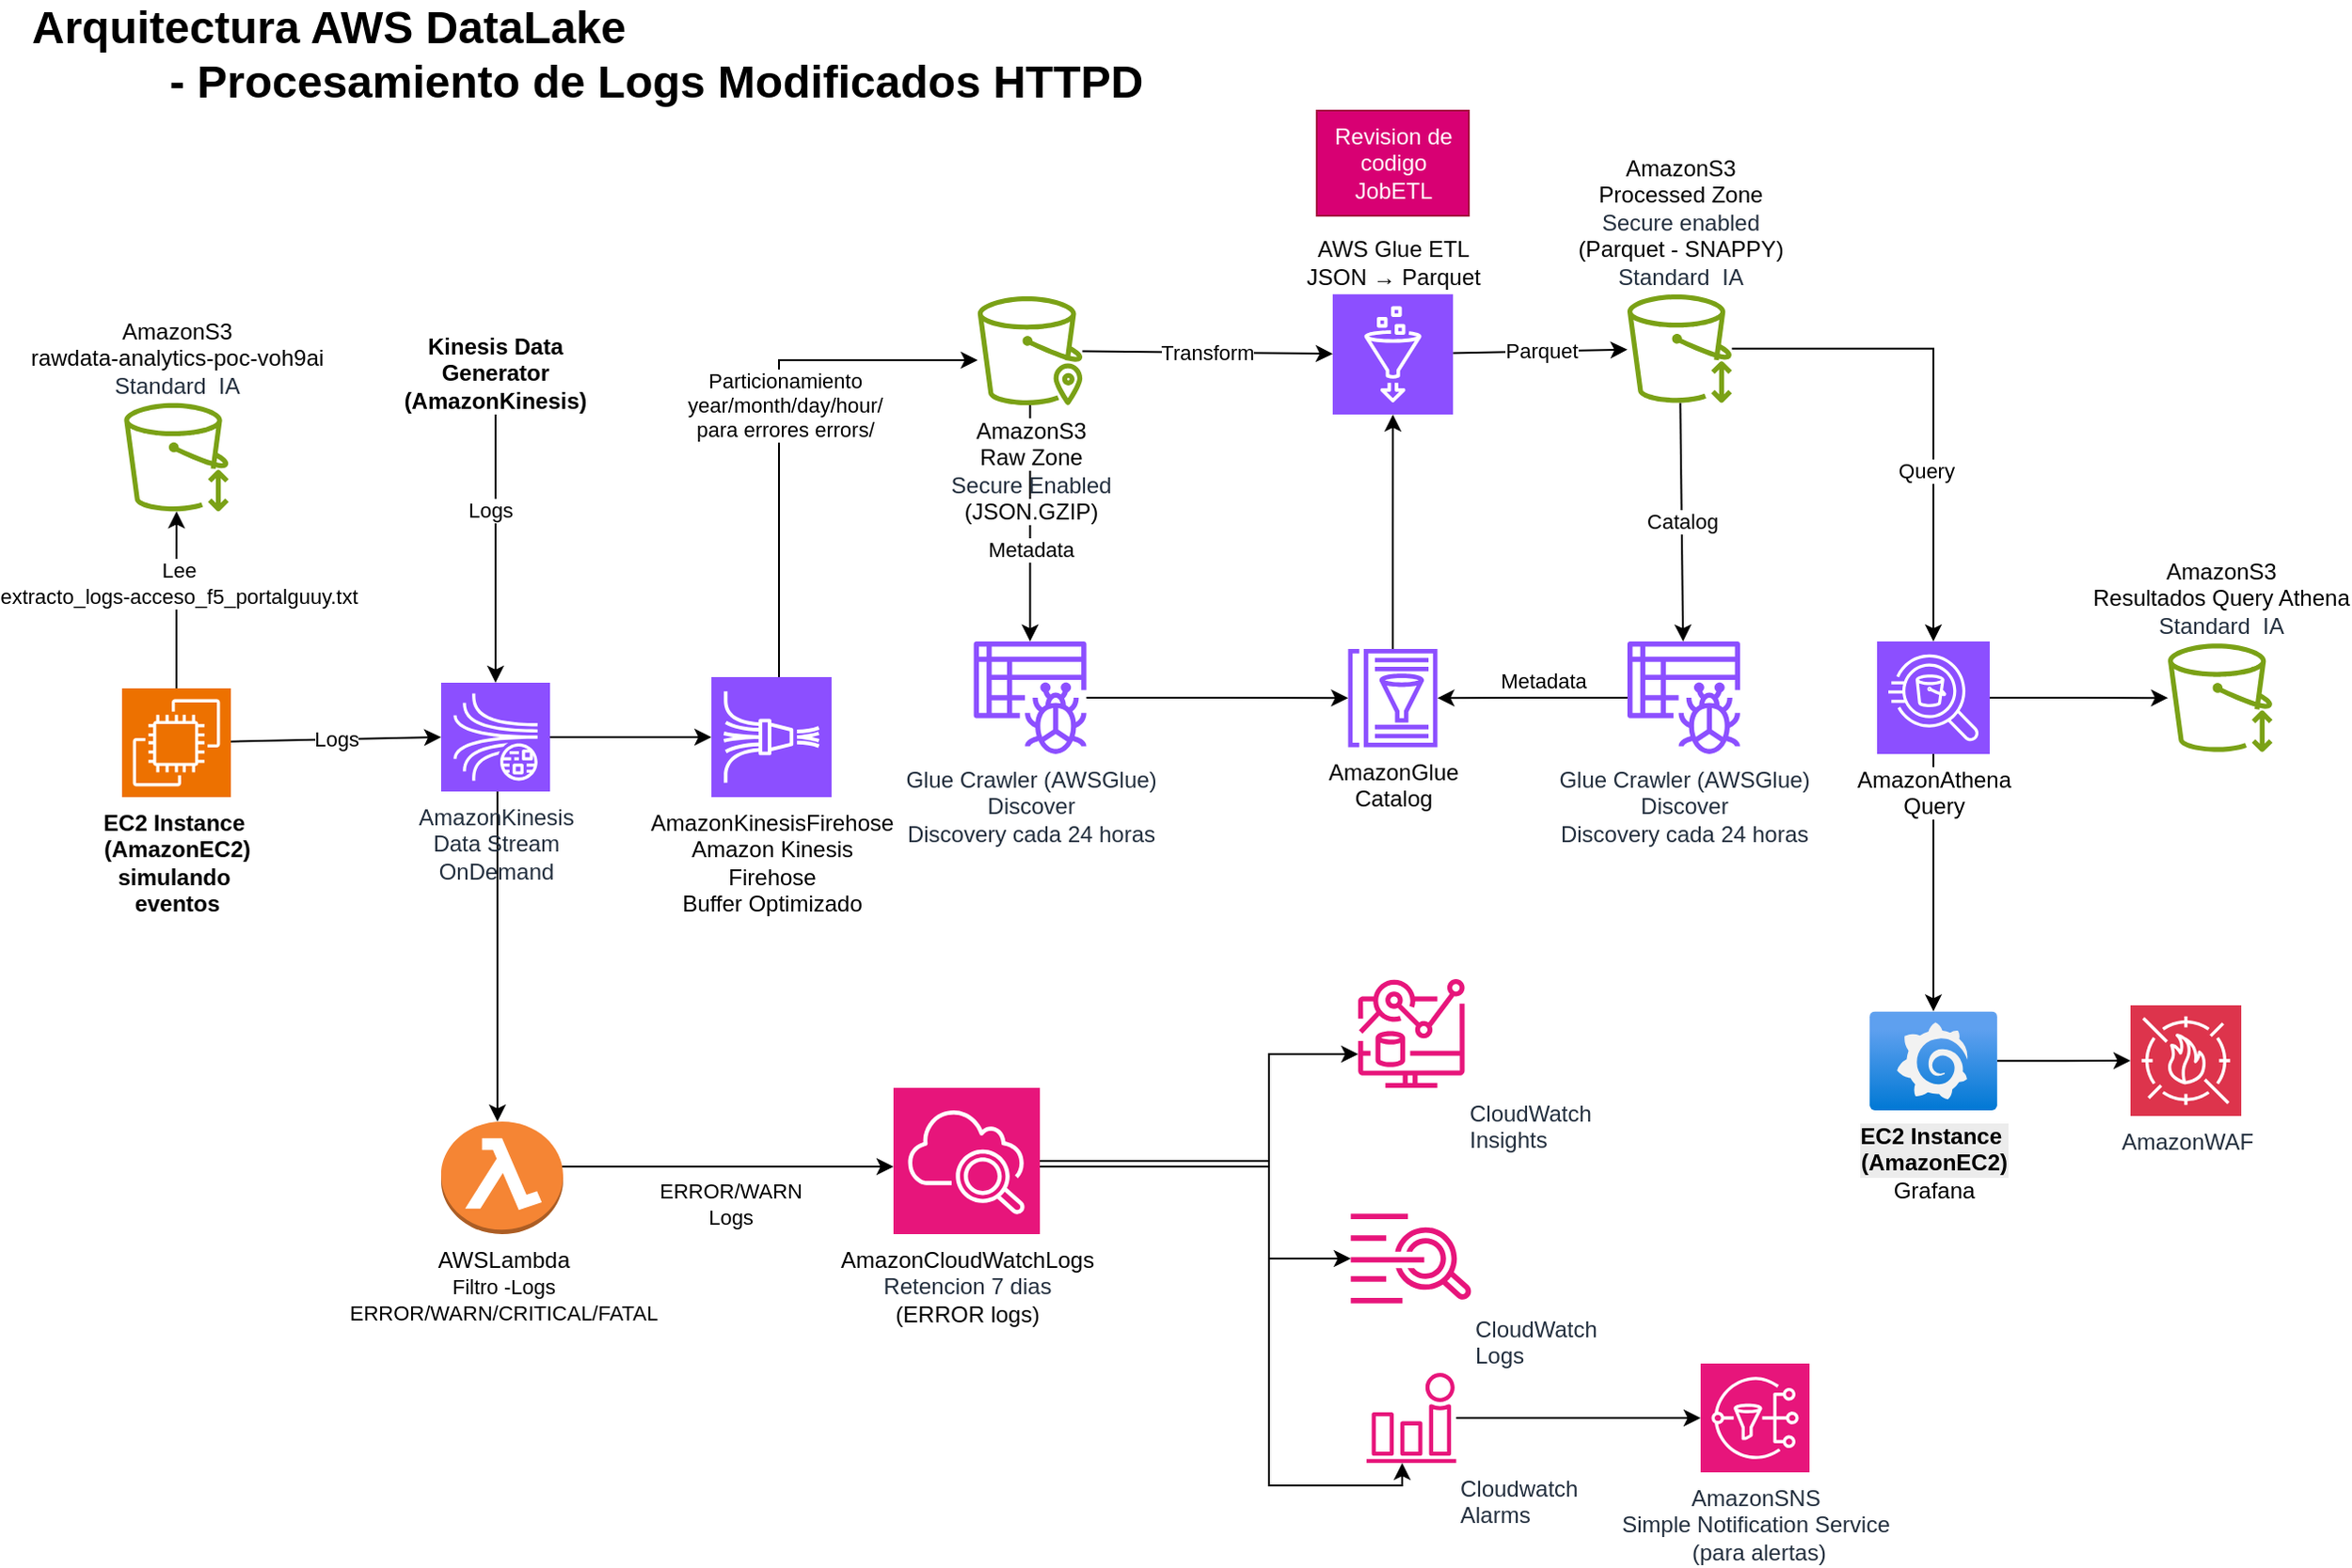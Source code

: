 <mxfile version="28.0.6">
  <diagram id="aws-architecture" name="AWS Architecture">
    <mxGraphModel dx="1298" dy="769" grid="1" gridSize="10" guides="1" tooltips="1" connect="1" arrows="1" fold="1" page="1" pageScale="1" pageWidth="1169" pageHeight="827" math="0" shadow="0">
      <root>
        <mxCell id="0" />
        <mxCell id="1" parent="0" />
        <mxCell id="title" value="Arquitectura AWS DataLake&lt;div&gt;&amp;nbsp; &amp;nbsp; &amp;nbsp; &amp;nbsp; &amp;nbsp; &amp;nbsp;- Procesamiento de Logs Modificados HTTPD&lt;/div&gt;" style="text;html=1;strokeColor=none;fillColor=none;align=left;verticalAlign=middle;whiteSpace=wrap;rounded=0;fontSize=24;fontStyle=1" parent="1" vertex="1">
          <mxGeometry x="100" y="30" width="938.16" height="40" as="geometry" />
        </mxCell>
        <mxCell id="F5_to_Firehose" value="Logs" style="endArrow=classic;html=1;entryX=0;entryY=0.5;entryDx=0;entryDy=0;entryPerimeter=0;" parent="1" source="cikOVh44mm-D7WFf_4iq-6" target="cikOVh44mm-D7WFf_4iq-1" edge="1">
          <mxGeometry relative="1" as="geometry">
            <mxPoint x="190" y="414" as="sourcePoint" />
          </mxGeometry>
        </mxCell>
        <mxCell id="S3_Raw_to_Glue_ETL" value="Transform" style="endArrow=classic;html=1;" parent="1" source="pkj3pe-WeKy3A9OfeIvD-13" target="pkj3pe-WeKy3A9OfeIvD-12" edge="1">
          <mxGeometry relative="1" as="geometry" />
        </mxCell>
        <mxCell id="Glue_ETL_to_S3_Processed" value="Parquet" style="endArrow=classic;html=1;" parent="1" source="pkj3pe-WeKy3A9OfeIvD-12" target="pkj3pe-WeKy3A9OfeIvD-3" edge="1">
          <mxGeometry relative="1" as="geometry" />
        </mxCell>
        <mxCell id="S3_Processed_to_Glue_Crawler" value="Catalog" style="endArrow=classic;html=1;" parent="1" source="pkj3pe-WeKy3A9OfeIvD-3" target="pkj3pe-WeKy3A9OfeIvD-17" edge="1">
          <mxGeometry relative="1" as="geometry" />
        </mxCell>
        <mxCell id="cikOVh44mm-D7WFf_4iq-3" style="edgeStyle=orthogonalEdgeStyle;rounded=0;orthogonalLoop=1;jettySize=auto;html=1;" parent="1" source="pkj3pe-WeKy3A9OfeIvD-1" target="pkj3pe-WeKy3A9OfeIvD-13" edge="1">
          <mxGeometry relative="1" as="geometry">
            <Array as="points">
              <mxPoint x="500" y="213" />
            </Array>
          </mxGeometry>
        </mxCell>
        <mxCell id="K5sAaQU2juZYZuIcm4ju-3" value="Particionamiento&lt;div&gt;year/month/day/hour/&lt;/div&gt;&lt;div&gt;para errores errors/&lt;/div&gt;" style="edgeLabel;html=1;align=center;verticalAlign=middle;resizable=0;points=[];" parent="cikOVh44mm-D7WFf_4iq-3" vertex="1" connectable="0">
          <mxGeometry x="0.251" y="2" relative="1" as="geometry">
            <mxPoint y="26" as="offset" />
          </mxGeometry>
        </mxCell>
        <mxCell id="pkj3pe-WeKy3A9OfeIvD-1" value="&lt;span style=&quot;color: rgb(0, 0, 0); background-color: rgb(255, 255, 255);&quot;&gt;AmazonKinesisFirehose&lt;/span&gt;&lt;div&gt;&lt;span style=&quot;color: rgb(0, 0, 0); background-color: rgb(255, 255, 255);&quot;&gt;Amazon Kinesis&lt;/span&gt;&lt;br style=&quot;padding: 0px; margin: 0px; color: rgb(0, 0, 0);&quot;&gt;&lt;span style=&quot;color: rgb(0, 0, 0); background-color: rgb(255, 255, 255);&quot;&gt;Firehose&lt;/span&gt;&lt;/div&gt;&lt;div&gt;&lt;span style=&quot;color: rgb(0, 0, 0); background-color: rgb(255, 255, 255);&quot;&gt;Buffer Optimizado&lt;/span&gt;&lt;/div&gt;" style="sketch=0;points=[[0,0,0],[0.25,0,0],[0.5,0,0],[0.75,0,0],[1,0,0],[0,1,0],[0.25,1,0],[0.5,1,0],[0.75,1,0],[1,1,0],[0,0.25,0],[0,0.5,0],[0,0.75,0],[1,0.25,0],[1,0.5,0],[1,0.75,0]];outlineConnect=0;fontColor=#232F3E;fillColor=#8C4FFF;strokeColor=#ffffff;dashed=0;verticalLabelPosition=bottom;verticalAlign=top;align=center;html=1;fontSize=12;fontStyle=0;aspect=fixed;shape=mxgraph.aws4.resourceIcon;resIcon=mxgraph.aws4.kinesis_data_firehose;" parent="1" vertex="1">
          <mxGeometry x="464" y="382" width="64" height="64" as="geometry" />
        </mxCell>
        <mxCell id="pkj3pe-WeKy3A9OfeIvD-47" style="edgeStyle=orthogonalEdgeStyle;rounded=0;orthogonalLoop=1;jettySize=auto;html=1;exitX=1;exitY=0.5;exitDx=0;exitDy=0;exitPerimeter=0;" parent="1" source="pkj3pe-WeKy3A9OfeIvD-2" target="pkj3pe-WeKy3A9OfeIvD-7" edge="1">
          <mxGeometry relative="1" as="geometry">
            <Array as="points">
              <mxPoint x="382" y="643" />
            </Array>
            <mxPoint x="440" y="723" as="sourcePoint" />
          </mxGeometry>
        </mxCell>
        <mxCell id="pkj3pe-WeKy3A9OfeIvD-54" value="ERROR/WARN&lt;div&gt;Logs&lt;/div&gt;" style="edgeLabel;html=1;align=center;verticalAlign=middle;resizable=0;points=[];" parent="pkj3pe-WeKy3A9OfeIvD-47" vertex="1" connectable="0">
          <mxGeometry x="-0.167" y="-4" relative="1" as="geometry">
            <mxPoint x="22" y="16" as="offset" />
          </mxGeometry>
        </mxCell>
        <mxCell id="pkj3pe-WeKy3A9OfeIvD-2" value="&lt;div&gt;&lt;span style=&quot;background-color: rgb(255, 255, 255);&quot;&gt;AWSLambda&lt;/span&gt;&lt;/div&gt;&lt;span style=&quot;font-size: 11px; background-color: rgb(255, 255, 255);&quot;&gt;Filtro -&lt;/span&gt;&lt;span style=&quot;color: light-dark(rgb(0, 0, 0), rgb(255, 255, 255)); font-size: 11px; background-color: rgb(255, 255, 255);&quot;&gt;Logs&lt;/span&gt;&lt;div style=&quot;font-size: 11px;&quot;&gt;ERROR/WARN/CRITICAL/FATAL&lt;/div&gt;" style="outlineConnect=0;dashed=0;verticalLabelPosition=bottom;verticalAlign=top;align=center;html=1;shape=mxgraph.aws3.lambda_function;fillColor=#F58534;gradientColor=none;" parent="1" vertex="1">
          <mxGeometry x="320" y="619" width="65" height="60" as="geometry" />
        </mxCell>
        <mxCell id="pkj3pe-WeKy3A9OfeIvD-3" value="&lt;div&gt;&lt;span style=&quot;color: rgb(0, 0, 0); background-color: rgb(255, 255, 255);&quot;&gt;AmazonS3&lt;/span&gt;&lt;/div&gt;&lt;div&gt;&lt;span style=&quot;color: rgb(0, 0, 0); background-color: rgb(255, 255, 255);&quot;&gt;Processed Zone&lt;/span&gt;&lt;/div&gt;&lt;div&gt;Secure enabled&lt;br style=&quot;padding: 0px; margin: 0px; color: rgb(0, 0, 0);&quot;&gt;&lt;span style=&quot;color: rgb(0, 0, 0); background-color: rgb(255, 255, 255);&quot;&gt;(Parquet - SNAPPY)&lt;/span&gt;&lt;/div&gt;Standard&amp;nbsp;&lt;span style=&quot;background-color: transparent; color: light-dark(rgb(35, 47, 62), rgb(189, 199, 212));&quot;&gt;&amp;nbsp;IA&lt;/span&gt;" style="sketch=0;outlineConnect=0;fontColor=#232F3E;gradientColor=none;fillColor=#7AA116;strokeColor=none;dashed=0;verticalLabelPosition=top;verticalAlign=bottom;align=center;html=1;fontSize=12;fontStyle=0;aspect=fixed;pointerEvents=1;shape=mxgraph.aws4.standard_ia;labelPosition=center;" parent="1" vertex="1">
          <mxGeometry x="952" y="177.9" width="55.67" height="57.9" as="geometry" />
        </mxCell>
        <mxCell id="pkj3pe-WeKy3A9OfeIvD-8" value="CloudWatch&lt;div&gt;Logs&lt;/div&gt;" style="sketch=0;outlineConnect=0;fontColor=#232F3E;gradientColor=none;fillColor=#E7157B;strokeColor=none;dashed=0;verticalLabelPosition=bottom;verticalAlign=top;align=left;html=1;fontSize=12;fontStyle=0;aspect=fixed;pointerEvents=1;shape=mxgraph.aws4.cloudwatch_logs;labelPosition=right;" parent="1" vertex="1">
          <mxGeometry x="804.63" y="668" width="64.55" height="48" as="geometry" />
        </mxCell>
        <mxCell id="pkj3pe-WeKy3A9OfeIvD-9" value="CloudWatch&lt;div&gt;Insights&lt;/div&gt;" style="sketch=0;outlineConnect=0;fontColor=#232F3E;gradientColor=none;fillColor=#E7157B;strokeColor=none;dashed=0;verticalLabelPosition=bottom;verticalAlign=top;align=left;html=1;fontSize=12;fontStyle=0;aspect=fixed;pointerEvents=1;shape=mxgraph.aws4.cloudwatch_metrics_insights;labelPosition=right;" parent="1" vertex="1">
          <mxGeometry x="808.275" y="543" width="57.26" height="58" as="geometry" />
        </mxCell>
        <mxCell id="pkj3pe-WeKy3A9OfeIvD-12" value="&lt;span style=&quot;color: rgb(0, 0, 0); background-color: rgb(255, 255, 255);&quot;&gt;AWS Glue ETL&lt;/span&gt;&lt;br style=&quot;padding: 0px; margin: 0px; color: rgb(0, 0, 0);&quot;&gt;&lt;span style=&quot;color: rgb(0, 0, 0); background-color: rgb(255, 255, 255);&quot;&gt;JSON → Parquet&lt;/span&gt;" style="sketch=0;points=[[0,0,0],[0.25,0,0],[0.5,0,0],[0.75,0,0],[1,0,0],[0,1,0],[0.25,1,0],[0.5,1,0],[0.75,1,0],[1,1,0],[0,0.25,0],[0,0.5,0],[0,0.75,0],[1,0.25,0],[1,0.5,0],[1,0.75,0]];outlineConnect=0;fontColor=#232F3E;fillColor=#8C4FFF;strokeColor=#ffffff;dashed=0;verticalLabelPosition=top;verticalAlign=bottom;align=center;html=1;fontSize=12;fontStyle=0;aspect=fixed;shape=mxgraph.aws4.resourceIcon;resIcon=mxgraph.aws4.glue;labelPosition=center;" parent="1" vertex="1">
          <mxGeometry x="795" y="177.9" width="64.1" height="64.1" as="geometry" />
        </mxCell>
        <mxCell id="pkj3pe-WeKy3A9OfeIvD-29" style="edgeStyle=orthogonalEdgeStyle;rounded=0;orthogonalLoop=1;jettySize=auto;html=1;" parent="1" source="pkj3pe-WeKy3A9OfeIvD-13" target="pkj3pe-WeKy3A9OfeIvD-26" edge="1">
          <mxGeometry relative="1" as="geometry" />
        </mxCell>
        <mxCell id="pkj3pe-WeKy3A9OfeIvD-37" value="Metadata" style="edgeLabel;html=1;align=center;verticalAlign=middle;resizable=0;points=[];" parent="pkj3pe-WeKy3A9OfeIvD-29" vertex="1" connectable="0">
          <mxGeometry x="0.222" relative="1" as="geometry">
            <mxPoint as="offset" />
          </mxGeometry>
        </mxCell>
        <mxCell id="pkj3pe-WeKy3A9OfeIvD-13" value="&lt;span style=&quot;color: rgb(0, 0, 0); background-color: rgb(255, 255, 255);&quot;&gt;AmazonS3&lt;/span&gt;&lt;div&gt;&lt;div&gt;&lt;span style=&quot;color: rgb(0, 0, 0); background-color: rgb(255, 255, 255);&quot;&gt;Raw Zone&lt;/span&gt;&lt;/div&gt;&lt;div&gt;Secure Enabled&lt;br style=&quot;padding: 0px; margin: 0px; color: rgb(0, 0, 0);&quot;&gt;&lt;span style=&quot;color: rgb(0, 0, 0); background-color: rgb(255, 255, 255);&quot;&gt;(JSON.GZIP)&lt;/span&gt;&lt;/div&gt;&lt;/div&gt;" style="sketch=0;outlineConnect=0;fontColor=#232F3E;gradientColor=none;fillColor=#7AA116;strokeColor=none;dashed=0;verticalLabelPosition=bottom;verticalAlign=top;align=center;html=1;fontSize=12;fontStyle=0;aspect=fixed;pointerEvents=1;shape=mxgraph.aws4.one_zone_ia;" parent="1" vertex="1">
          <mxGeometry x="605.88" y="179" width="55.77" height="58" as="geometry" />
        </mxCell>
        <mxCell id="pkj3pe-WeKy3A9OfeIvD-19" style="edgeStyle=orthogonalEdgeStyle;rounded=0;orthogonalLoop=1;jettySize=auto;html=1;" parent="1" source="pkj3pe-WeKy3A9OfeIvD-17" target="pkj3pe-WeKy3A9OfeIvD-18" edge="1">
          <mxGeometry relative="1" as="geometry" />
        </mxCell>
        <mxCell id="pkj3pe-WeKy3A9OfeIvD-20" value="Metadata" style="edgeLabel;html=1;align=center;verticalAlign=middle;resizable=0;points=[];" parent="pkj3pe-WeKy3A9OfeIvD-19" vertex="1" connectable="0">
          <mxGeometry x="0.138" y="2" relative="1" as="geometry">
            <mxPoint x="12" y="-11" as="offset" />
          </mxGeometry>
        </mxCell>
        <mxCell id="pkj3pe-WeKy3A9OfeIvD-17" value="Glue Crawler (AWSGlue)&lt;div&gt;Discover&lt;/div&gt;&lt;div&gt;Discovery cada 24 horas&lt;/div&gt;" style="sketch=0;outlineConnect=0;fontColor=#232F3E;gradientColor=none;fillColor=#8C4FFF;strokeColor=none;dashed=0;verticalLabelPosition=bottom;verticalAlign=top;align=center;html=1;fontSize=12;fontStyle=0;aspect=fixed;pointerEvents=1;shape=mxgraph.aws4.glue_crawlers;" parent="1" vertex="1">
          <mxGeometry x="952" y="363" width="60" height="60" as="geometry" />
        </mxCell>
        <mxCell id="pkj3pe-WeKy3A9OfeIvD-25" style="edgeStyle=orthogonalEdgeStyle;rounded=0;orthogonalLoop=1;jettySize=auto;html=1;" parent="1" source="pkj3pe-WeKy3A9OfeIvD-18" target="pkj3pe-WeKy3A9OfeIvD-12" edge="1">
          <mxGeometry relative="1" as="geometry" />
        </mxCell>
        <mxCell id="pkj3pe-WeKy3A9OfeIvD-18" value="&lt;div&gt;&lt;span style=&quot;color: rgb(0, 0, 0); background-color: rgb(255, 255, 255);&quot;&gt;AmazonGlue&lt;/span&gt;&lt;/div&gt;&lt;div&gt;&lt;span style=&quot;color: rgb(0, 0, 0); background-color: rgb(255, 255, 255);&quot;&gt;Catalog&lt;/span&gt;&lt;/div&gt;" style="sketch=0;outlineConnect=0;fontColor=#232F3E;gradientColor=none;fillColor=#8C4FFF;strokeColor=none;dashed=0;verticalLabelPosition=bottom;verticalAlign=top;align=center;html=1;fontSize=12;fontStyle=0;aspect=fixed;pointerEvents=1;shape=mxgraph.aws4.glue_data_catalog;" parent="1" vertex="1">
          <mxGeometry x="802.84" y="367" width="48.31" height="52.33" as="geometry" />
        </mxCell>
        <mxCell id="pkj3pe-WeKy3A9OfeIvD-27" style="edgeStyle=orthogonalEdgeStyle;rounded=0;orthogonalLoop=1;jettySize=auto;html=1;" parent="1" source="pkj3pe-WeKy3A9OfeIvD-26" target="pkj3pe-WeKy3A9OfeIvD-18" edge="1">
          <mxGeometry relative="1" as="geometry" />
        </mxCell>
        <mxCell id="pkj3pe-WeKy3A9OfeIvD-26" value="Glue Crawler (AWSGlue)&lt;div&gt;&lt;div&gt;Discover&lt;/div&gt;&lt;/div&gt;&lt;div&gt;Discovery cada 24 horas&lt;/div&gt;" style="sketch=0;outlineConnect=0;fontColor=#232F3E;gradientColor=none;fillColor=#8C4FFF;strokeColor=none;dashed=0;verticalLabelPosition=bottom;verticalAlign=top;align=center;html=1;fontSize=12;fontStyle=0;aspect=fixed;pointerEvents=1;shape=mxgraph.aws4.glue_crawlers;" parent="1" vertex="1">
          <mxGeometry x="603.77" y="363" width="60" height="60" as="geometry" />
        </mxCell>
        <mxCell id="pkj3pe-WeKy3A9OfeIvD-34" style="edgeStyle=orthogonalEdgeStyle;rounded=0;orthogonalLoop=1;jettySize=auto;html=1;" parent="1" source="pkj3pe-WeKy3A9OfeIvD-30" target="pkj3pe-WeKy3A9OfeIvD-33" edge="1">
          <mxGeometry relative="1" as="geometry" />
        </mxCell>
        <mxCell id="K5sAaQU2juZYZuIcm4ju-2" style="edgeStyle=orthogonalEdgeStyle;rounded=0;orthogonalLoop=1;jettySize=auto;html=1;" parent="1" source="pkj3pe-WeKy3A9OfeIvD-30" target="K5sAaQU2juZYZuIcm4ju-1" edge="1">
          <mxGeometry relative="1" as="geometry" />
        </mxCell>
        <mxCell id="pkj3pe-WeKy3A9OfeIvD-30" value="&lt;span style=&quot;color: rgb(0, 0, 0); background-color: rgb(255, 255, 255);&quot;&gt;AmazonAthena&lt;/span&gt;&lt;div&gt;&lt;font color=&quot;#000000&quot;&gt;&lt;span style=&quot;background-color: rgb(255, 255, 255);&quot;&gt;Query&lt;/span&gt;&lt;/font&gt;&lt;/div&gt;" style="sketch=0;points=[[0,0,0],[0.25,0,0],[0.5,0,0],[0.75,0,0],[1,0,0],[0,1,0],[0.25,1,0],[0.5,1,0],[0.75,1,0],[1,1,0],[0,0.25,0],[0,0.5,0],[0,0.75,0],[1,0.25,0],[1,0.5,0],[1,0.75,0]];outlineConnect=0;fontColor=#232F3E;fillColor=#8C4FFF;strokeColor=#ffffff;dashed=0;verticalLabelPosition=bottom;verticalAlign=top;align=center;html=1;fontSize=12;fontStyle=0;aspect=fixed;shape=mxgraph.aws4.resourceIcon;resIcon=mxgraph.aws4.athena;" parent="1" vertex="1">
          <mxGeometry x="1085" y="363" width="60" height="60" as="geometry" />
        </mxCell>
        <mxCell id="pkj3pe-WeKy3A9OfeIvD-31" style="edgeStyle=orthogonalEdgeStyle;rounded=0;orthogonalLoop=1;jettySize=auto;html=1;entryX=0.5;entryY=0;entryDx=0;entryDy=0;entryPerimeter=0;" parent="1" source="pkj3pe-WeKy3A9OfeIvD-3" target="pkj3pe-WeKy3A9OfeIvD-30" edge="1">
          <mxGeometry relative="1" as="geometry" />
        </mxCell>
        <mxCell id="pkj3pe-WeKy3A9OfeIvD-32" value="Query" style="edgeLabel;html=1;align=center;verticalAlign=middle;resizable=0;points=[];" parent="pkj3pe-WeKy3A9OfeIvD-31" vertex="1" connectable="0">
          <mxGeometry x="0.306" y="-4" relative="1" as="geometry">
            <mxPoint as="offset" />
          </mxGeometry>
        </mxCell>
        <mxCell id="K5sAaQU2juZYZuIcm4ju-5" style="edgeStyle=orthogonalEdgeStyle;rounded=0;orthogonalLoop=1;jettySize=auto;html=1;" parent="1" source="pkj3pe-WeKy3A9OfeIvD-33" target="K5sAaQU2juZYZuIcm4ju-4" edge="1">
          <mxGeometry relative="1" as="geometry" />
        </mxCell>
        <mxCell id="pkj3pe-WeKy3A9OfeIvD-33" value="&lt;div style=&quot;background-color: rgb(236, 236, 236); color: rgb(0, 0, 0);&quot;&gt;&lt;font color=&quot;#000000&quot;&gt;&lt;span style=&quot;text-wrap-mode: wrap;&quot;&gt;&lt;b&gt;EC2 Instance&amp;nbsp;&lt;/b&gt;&lt;/span&gt;&lt;/font&gt;&lt;/div&gt;&lt;div style=&quot;background-color: rgb(236, 236, 236); color: rgb(0, 0, 0);&quot;&gt;&lt;font color=&quot;#000000&quot;&gt;&lt;span style=&quot;text-wrap-mode: wrap;&quot;&gt;&lt;b&gt;(AmazonEC2)&lt;/b&gt;&lt;/span&gt;&lt;/font&gt;&lt;/div&gt;Grafana" style="image;aspect=fixed;html=1;points=[];align=center;fontSize=12;image=img/lib/azure2/other/Grafana.svg;" parent="1" vertex="1">
          <mxGeometry x="1081" y="560.2" width="68" height="52.8" as="geometry" />
        </mxCell>
        <mxCell id="pkj3pe-WeKy3A9OfeIvD-35" value="Cloudwatch&lt;div&gt;Alarms&lt;/div&gt;" style="sketch=0;outlineConnect=0;fontColor=#232F3E;gradientColor=none;fillColor=#E7157B;strokeColor=none;dashed=0;verticalLabelPosition=bottom;verticalAlign=top;align=left;html=1;fontSize=12;fontStyle=0;aspect=fixed;pointerEvents=1;shape=mxgraph.aws4.alarm;labelPosition=right;" parent="1" vertex="1">
          <mxGeometry x="812.905" y="753" width="48" height="48" as="geometry" />
        </mxCell>
        <mxCell id="pkj3pe-WeKy3A9OfeIvD-48" style="edgeStyle=orthogonalEdgeStyle;rounded=0;orthogonalLoop=1;jettySize=auto;html=1;" parent="1" source="pkj3pe-WeKy3A9OfeIvD-7" target="pkj3pe-WeKy3A9OfeIvD-8" edge="1">
          <mxGeometry relative="1" as="geometry">
            <Array as="points">
              <mxPoint x="761" y="640" />
              <mxPoint x="761" y="692" />
            </Array>
          </mxGeometry>
        </mxCell>
        <mxCell id="pkj3pe-WeKy3A9OfeIvD-49" style="edgeStyle=orthogonalEdgeStyle;rounded=0;orthogonalLoop=1;jettySize=auto;html=1;" parent="1" source="pkj3pe-WeKy3A9OfeIvD-7" target="pkj3pe-WeKy3A9OfeIvD-9" edge="1">
          <mxGeometry relative="1" as="geometry">
            <Array as="points">
              <mxPoint x="761" y="640" />
              <mxPoint x="761" y="583" />
            </Array>
          </mxGeometry>
        </mxCell>
        <mxCell id="pkj3pe-WeKy3A9OfeIvD-50" style="edgeStyle=orthogonalEdgeStyle;rounded=0;orthogonalLoop=1;jettySize=auto;html=1;" parent="1" source="pkj3pe-WeKy3A9OfeIvD-7" target="pkj3pe-WeKy3A9OfeIvD-35" edge="1">
          <mxGeometry relative="1" as="geometry">
            <Array as="points">
              <mxPoint x="761" y="643" />
              <mxPoint x="761" y="813" />
              <mxPoint x="832" y="813" />
            </Array>
          </mxGeometry>
        </mxCell>
        <mxCell id="pkj3pe-WeKy3A9OfeIvD-7" value="&lt;span style=&quot;color: rgb(0, 0, 0); background-color: rgb(255, 255, 255);&quot;&gt;AmazonCloudWatchLogs&lt;/span&gt;&lt;div&gt;Retencion 7 dias&lt;br style=&quot;padding: 0px; margin: 0px; color: rgb(0, 0, 0);&quot;&gt;&lt;span style=&quot;color: rgb(0, 0, 0); background-color: rgb(255, 255, 255);&quot;&gt;(ERROR logs)&lt;/span&gt;&lt;/div&gt;" style="sketch=0;points=[[0,0,0],[0.25,0,0],[0.5,0,0],[0.75,0,0],[1,0,0],[0,1,0],[0.25,1,0],[0.5,1,0],[0.75,1,0],[1,1,0],[0,0.25,0],[0,0.5,0],[0,0.75,0],[1,0.25,0],[1,0.5,0],[1,0.75,0]];points=[[0,0,0],[0.25,0,0],[0.5,0,0],[0.75,0,0],[1,0,0],[0,1,0],[0.25,1,0],[0.5,1,0],[0.75,1,0],[1,1,0],[0,0.25,0],[0,0.5,0],[0,0.75,0],[1,0.25,0],[1,0.5,0],[1,0.75,0]];outlineConnect=0;fontColor=#232F3E;fillColor=#E7157B;strokeColor=#ffffff;dashed=0;verticalLabelPosition=bottom;verticalAlign=top;align=center;html=1;fontSize=12;fontStyle=0;aspect=fixed;shape=mxgraph.aws4.resourceIcon;resIcon=mxgraph.aws4.cloudwatch_2;" parent="1" vertex="1">
          <mxGeometry x="561" y="601" width="78" height="78" as="geometry" />
        </mxCell>
        <mxCell id="pkj3pe-WeKy3A9OfeIvD-59" value="&lt;b&gt;Kinesis Data Generator (AmazonKinesis)&lt;/b&gt;" style="text;whiteSpace=wrap;html=1;align=center;" parent="1" vertex="1">
          <mxGeometry x="294" y="192" width="110" height="50" as="geometry" />
        </mxCell>
        <mxCell id="pkj3pe-WeKy3A9OfeIvD-60" style="edgeStyle=orthogonalEdgeStyle;rounded=0;orthogonalLoop=1;jettySize=auto;html=1;entryX=0.5;entryY=0;entryDx=0;entryDy=0;entryPerimeter=0;" parent="1" source="pkj3pe-WeKy3A9OfeIvD-59" target="cikOVh44mm-D7WFf_4iq-1" edge="1">
          <mxGeometry relative="1" as="geometry" />
        </mxCell>
        <mxCell id="cikOVh44mm-D7WFf_4iq-9" value="Logs" style="edgeLabel;html=1;align=center;verticalAlign=middle;resizable=0;points=[];" parent="pkj3pe-WeKy3A9OfeIvD-60" vertex="1" connectable="0">
          <mxGeometry x="-0.287" y="-3" relative="1" as="geometry">
            <mxPoint as="offset" />
          </mxGeometry>
        </mxCell>
        <mxCell id="cikOVh44mm-D7WFf_4iq-2" style="edgeStyle=orthogonalEdgeStyle;rounded=0;orthogonalLoop=1;jettySize=auto;html=1;" parent="1" source="cikOVh44mm-D7WFf_4iq-1" target="pkj3pe-WeKy3A9OfeIvD-1" edge="1">
          <mxGeometry relative="1" as="geometry" />
        </mxCell>
        <mxCell id="cikOVh44mm-D7WFf_4iq-4" style="edgeStyle=orthogonalEdgeStyle;rounded=0;orthogonalLoop=1;jettySize=auto;html=1;" parent="1" source="cikOVh44mm-D7WFf_4iq-1" target="pkj3pe-WeKy3A9OfeIvD-2" edge="1">
          <mxGeometry relative="1" as="geometry">
            <Array as="points">
              <mxPoint x="350" y="593" />
              <mxPoint x="350" y="593" />
            </Array>
          </mxGeometry>
        </mxCell>
        <mxCell id="cikOVh44mm-D7WFf_4iq-1" value="AmazonKinesis&lt;div&gt;Data Stream&lt;/div&gt;&lt;div&gt;OnDemand&lt;/div&gt;" style="sketch=0;points=[[0,0,0],[0.25,0,0],[0.5,0,0],[0.75,0,0],[1,0,0],[0,1,0],[0.25,1,0],[0.5,1,0],[0.75,1,0],[1,1,0],[0,0.25,0],[0,0.5,0],[0,0.75,0],[1,0.25,0],[1,0.5,0],[1,0.75,0]];outlineConnect=0;fontColor=#232F3E;fillColor=#8C4FFF;strokeColor=#ffffff;dashed=0;verticalLabelPosition=bottom;verticalAlign=top;align=center;html=1;fontSize=12;fontStyle=0;aspect=fixed;shape=mxgraph.aws4.resourceIcon;resIcon=mxgraph.aws4.kinesis_data_streams;" parent="1" vertex="1">
          <mxGeometry x="320" y="385" width="58" height="58" as="geometry" />
        </mxCell>
        <mxCell id="YDjNAwsc4AW7OsbI7VQN-5" style="edgeStyle=orthogonalEdgeStyle;rounded=0;orthogonalLoop=1;jettySize=auto;html=1;" parent="1" source="cikOVh44mm-D7WFf_4iq-6" target="YDjNAwsc4AW7OsbI7VQN-4" edge="1">
          <mxGeometry relative="1" as="geometry" />
        </mxCell>
        <mxCell id="YDjNAwsc4AW7OsbI7VQN-6" value="Lee&lt;div&gt;extracto_logs-acceso_f5_portalguuy.txt&lt;/div&gt;" style="edgeLabel;html=1;align=center;verticalAlign=middle;resizable=0;points=[];" parent="YDjNAwsc4AW7OsbI7VQN-5" vertex="1" connectable="0">
          <mxGeometry x="0.2" y="-1" relative="1" as="geometry">
            <mxPoint as="offset" />
          </mxGeometry>
        </mxCell>
        <mxCell id="cikOVh44mm-D7WFf_4iq-6" value="&lt;div style=&quot;color: rgb(0, 0, 0);&quot;&gt;&lt;font color=&quot;#000000&quot;&gt;&lt;span style=&quot;text-wrap-mode: wrap;&quot;&gt;&lt;b&gt;EC2 Instance&amp;nbsp;&lt;/b&gt;&lt;/span&gt;&lt;/font&gt;&lt;/div&gt;&lt;div style=&quot;color: rgb(0, 0, 0);&quot;&gt;&lt;font color=&quot;#000000&quot;&gt;&lt;span style=&quot;text-wrap-mode: wrap;&quot;&gt;&lt;b&gt;(AmazonEC2)&lt;/b&gt;&lt;/span&gt;&lt;/font&gt;&lt;/div&gt;&lt;div style=&quot;color: rgb(0, 0, 0);&quot;&gt;&lt;b style=&quot;color: rgb(0, 0, 0); text-wrap-mode: wrap;&quot;&gt;simulando&amp;nbsp;&lt;/b&gt;&lt;/div&gt;&lt;div style=&quot;color: rgb(0, 0, 0); text-wrap-mode: wrap;&quot;&gt;&lt;b&gt;eventos&lt;/b&gt;&lt;/div&gt;" style="sketch=0;points=[[0,0,0],[0.25,0,0],[0.5,0,0],[0.75,0,0],[1,0,0],[0,1,0],[0.25,1,0],[0.5,1,0],[0.75,1,0],[1,1,0],[0,0.25,0],[0,0.5,0],[0,0.75,0],[1,0.25,0],[1,0.5,0],[1,0.75,0]];outlineConnect=0;fontColor=#232F3E;fillColor=#ED7100;strokeColor=#ffffff;dashed=0;verticalLabelPosition=bottom;verticalAlign=top;align=center;html=1;fontSize=12;fontStyle=0;aspect=fixed;shape=mxgraph.aws4.resourceIcon;resIcon=mxgraph.aws4.ec2;" parent="1" vertex="1">
          <mxGeometry x="150" y="388" width="58" height="58" as="geometry" />
        </mxCell>
        <mxCell id="cikOVh44mm-D7WFf_4iq-10" value="AmazonSNS&lt;div&gt;Simple Notification Service&lt;div&gt;&amp;nbsp;(para alertas)&lt;/div&gt;&lt;/div&gt;" style="sketch=0;points=[[0,0,0],[0.25,0,0],[0.5,0,0],[0.75,0,0],[1,0,0],[0,1,0],[0.25,1,0],[0.5,1,0],[0.75,1,0],[1,1,0],[0,0.25,0],[0,0.5,0],[0,0.75,0],[1,0.25,0],[1,0.5,0],[1,0.75,0]];outlineConnect=0;fontColor=#232F3E;fillColor=#E7157B;strokeColor=#ffffff;dashed=0;verticalLabelPosition=bottom;verticalAlign=top;align=center;html=1;fontSize=12;fontStyle=0;aspect=fixed;shape=mxgraph.aws4.resourceIcon;resIcon=mxgraph.aws4.sns;" parent="1" vertex="1">
          <mxGeometry x="991" y="748" width="58" height="58" as="geometry" />
        </mxCell>
        <mxCell id="cikOVh44mm-D7WFf_4iq-11" style="edgeStyle=orthogonalEdgeStyle;rounded=0;orthogonalLoop=1;jettySize=auto;html=1;entryX=0;entryY=0.5;entryDx=0;entryDy=0;entryPerimeter=0;" parent="1" source="pkj3pe-WeKy3A9OfeIvD-35" target="cikOVh44mm-D7WFf_4iq-10" edge="1">
          <mxGeometry relative="1" as="geometry" />
        </mxCell>
        <mxCell id="K5sAaQU2juZYZuIcm4ju-1" value="&lt;div&gt;&lt;span style=&quot;color: rgb(0, 0, 0); background-color: rgb(255, 255, 255);&quot;&gt;AmazonS3&lt;/span&gt;&lt;/div&gt;&lt;div&gt;&lt;span style=&quot;color: rgb(0, 0, 0); background-color: rgb(255, 255, 255);&quot;&gt;Resultados Query Athena&lt;/span&gt;&lt;/div&gt;&lt;div&gt;&lt;span style=&quot;background-color: transparent; color: light-dark(rgb(35, 47, 62), rgb(189, 199, 212));&quot;&gt;Standard&amp;nbsp;&lt;/span&gt;&lt;span style=&quot;background-color: transparent; color: light-dark(rgb(35, 47, 62), rgb(189, 199, 212));&quot;&gt;&amp;nbsp;IA&lt;/span&gt;&lt;/div&gt;" style="sketch=0;outlineConnect=0;fontColor=#232F3E;gradientColor=none;fillColor=#7AA116;strokeColor=none;dashed=0;verticalLabelPosition=top;verticalAlign=bottom;align=center;html=1;fontSize=12;fontStyle=0;aspect=fixed;pointerEvents=1;shape=mxgraph.aws4.standard_ia;labelPosition=center;" parent="1" vertex="1">
          <mxGeometry x="1240" y="364.1" width="55.67" height="57.9" as="geometry" />
        </mxCell>
        <mxCell id="K5sAaQU2juZYZuIcm4ju-4" value="AmazonWAF" style="sketch=0;points=[[0,0,0],[0.25,0,0],[0.5,0,0],[0.75,0,0],[1,0,0],[0,1,0],[0.25,1,0],[0.5,1,0],[0.75,1,0],[1,1,0],[0,0.25,0],[0,0.5,0],[0,0.75,0],[1,0.25,0],[1,0.5,0],[1,0.75,0]];outlineConnect=0;fontColor=#232F3E;fillColor=#DD344C;strokeColor=#ffffff;dashed=0;verticalLabelPosition=bottom;verticalAlign=top;align=center;html=1;fontSize=12;fontStyle=0;aspect=fixed;shape=mxgraph.aws4.resourceIcon;resIcon=mxgraph.aws4.waf;" parent="1" vertex="1">
          <mxGeometry x="1220" y="557" width="59" height="59" as="geometry" />
        </mxCell>
        <mxCell id="YDjNAwsc4AW7OsbI7VQN-4" value="&lt;div&gt;&lt;span style=&quot;color: rgb(0, 0, 0); background-color: rgb(255, 255, 255);&quot;&gt;AmazonS3&lt;/span&gt;&lt;/div&gt;&lt;div&gt;&lt;span style=&quot;color: rgb(0, 0, 0); background-color: rgb(255, 255, 255);&quot;&gt;rawdata-analytics-poc-voh9ai&lt;/span&gt;&lt;/div&gt;&lt;div&gt;&lt;span style=&quot;background-color: transparent; color: light-dark(rgb(35, 47, 62), rgb(189, 199, 212));&quot;&gt;Standard&amp;nbsp;&lt;/span&gt;&lt;span style=&quot;background-color: transparent; color: light-dark(rgb(35, 47, 62), rgb(189, 199, 212));&quot;&gt;&amp;nbsp;IA&lt;/span&gt;&lt;/div&gt;" style="sketch=0;outlineConnect=0;fontColor=#232F3E;gradientColor=none;fillColor=#7AA116;strokeColor=none;dashed=0;verticalLabelPosition=top;verticalAlign=bottom;align=center;html=1;fontSize=12;fontStyle=0;aspect=fixed;pointerEvents=1;shape=mxgraph.aws4.standard_ia;labelPosition=center;" parent="1" vertex="1">
          <mxGeometry x="151.17" y="235.8" width="55.67" height="57.9" as="geometry" />
        </mxCell>
        <mxCell id="YDjNAwsc4AW7OsbI7VQN-7" value="Revision de codigo JobETL" style="text;html=1;align=center;verticalAlign=middle;whiteSpace=wrap;rounded=0;fillColor=#d80073;strokeColor=#A50040;fontColor=#ffffff;" parent="1" vertex="1">
          <mxGeometry x="786.5" y="80" width="81" height="56" as="geometry" />
        </mxCell>
      </root>
    </mxGraphModel>
  </diagram>
</mxfile>
